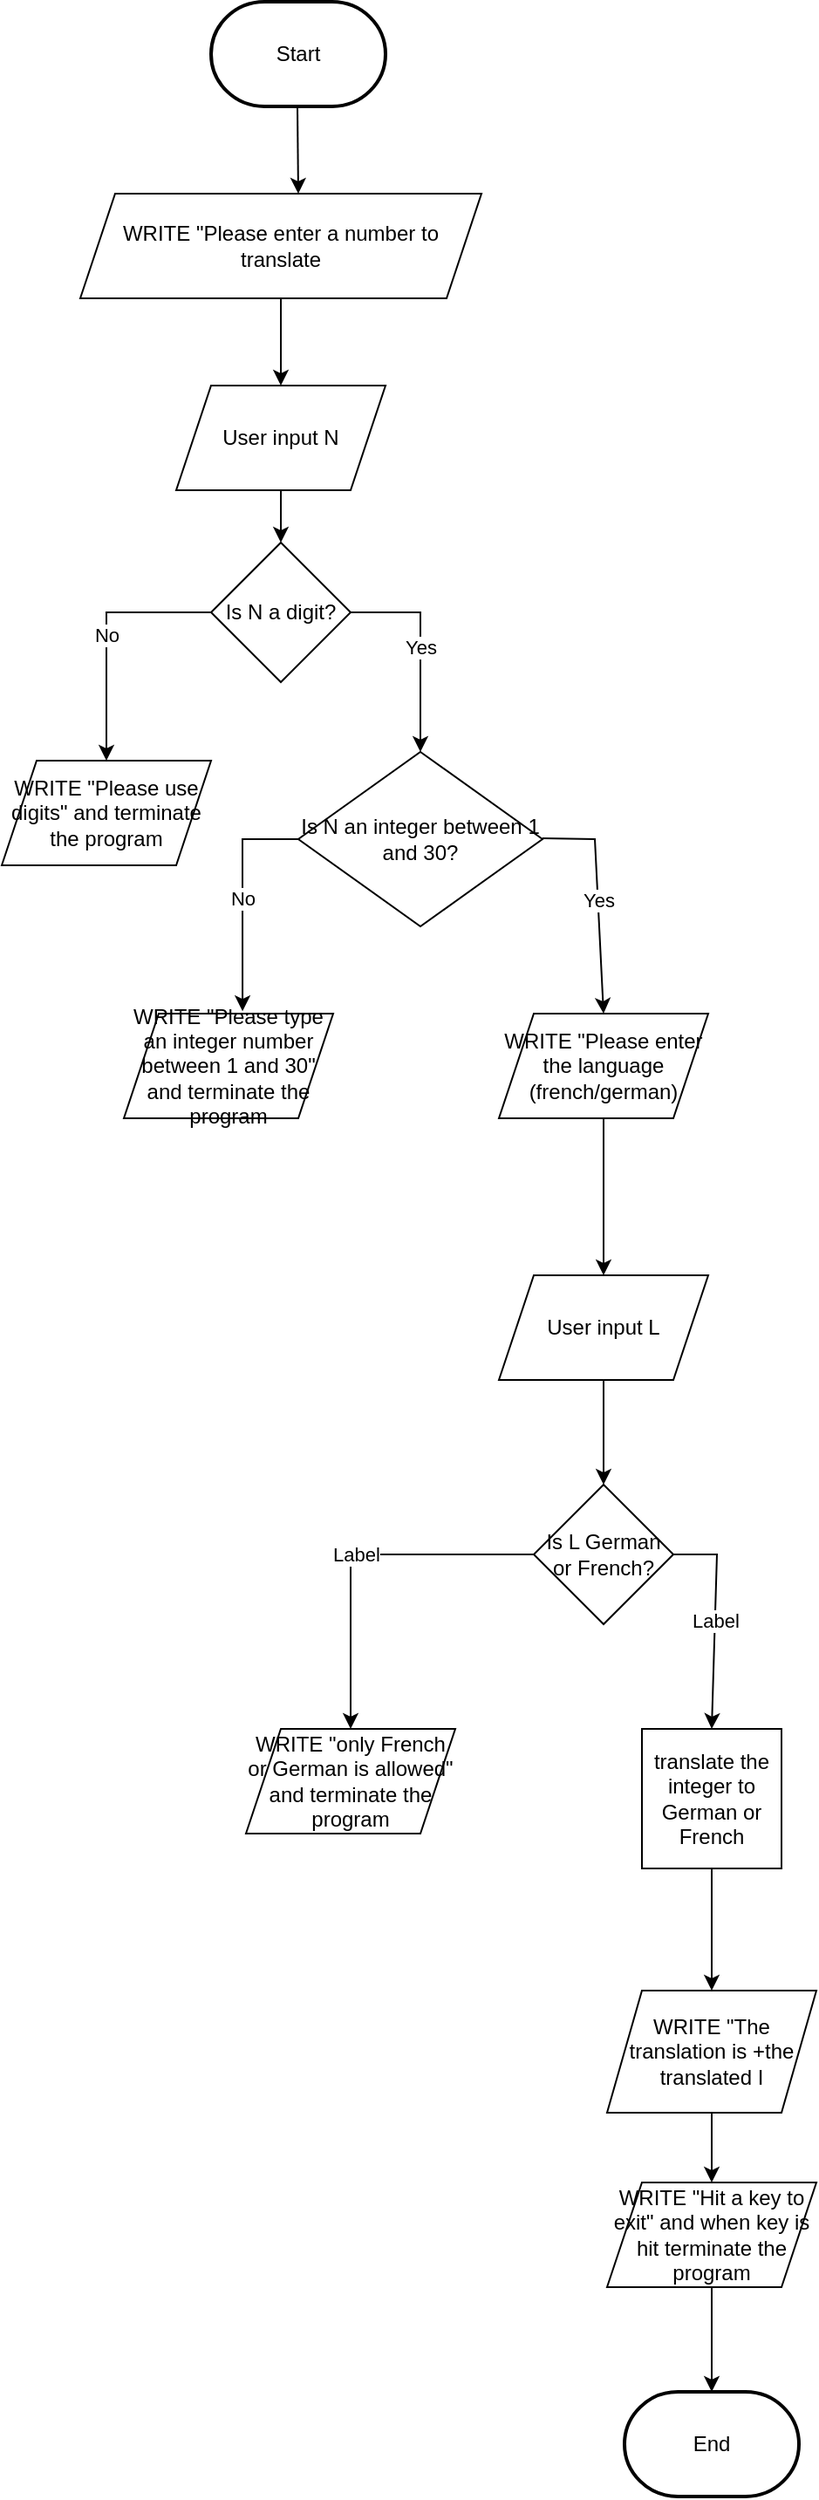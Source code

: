 <mxfile version="17.4.0" type="github">
  <diagram id="C5RBs43oDa-KdzZeNtuy" name="Page-1">
    <mxGraphModel dx="1038" dy="547" grid="1" gridSize="10" guides="1" tooltips="1" connect="1" arrows="1" fold="1" page="1" pageScale="1" pageWidth="827" pageHeight="1169" math="0" shadow="0">
      <root>
        <mxCell id="WIyWlLk6GJQsqaUBKTNV-0" />
        <mxCell id="WIyWlLk6GJQsqaUBKTNV-1" parent="WIyWlLk6GJQsqaUBKTNV-0" />
        <mxCell id="RvwR0fZso2CuBzvNc8VW-1" value="Start" style="strokeWidth=2;html=1;shape=mxgraph.flowchart.terminator;whiteSpace=wrap;" parent="WIyWlLk6GJQsqaUBKTNV-1" vertex="1">
          <mxGeometry x="500" y="90" width="100" height="60" as="geometry" />
        </mxCell>
        <mxCell id="RvwR0fZso2CuBzvNc8VW-2" value="" style="endArrow=classic;html=1;rounded=0;" parent="WIyWlLk6GJQsqaUBKTNV-1" edge="1">
          <mxGeometry width="50" height="50" relative="1" as="geometry">
            <mxPoint x="549.5" y="150" as="sourcePoint" />
            <mxPoint x="550" y="200" as="targetPoint" />
          </mxGeometry>
        </mxCell>
        <mxCell id="RvwR0fZso2CuBzvNc8VW-3" value="WRITE &quot;Please enter a number to translate" style="shape=parallelogram;perimeter=parallelogramPerimeter;whiteSpace=wrap;html=1;fixedSize=1;" parent="WIyWlLk6GJQsqaUBKTNV-1" vertex="1">
          <mxGeometry x="425" y="200" width="230" height="60" as="geometry" />
        </mxCell>
        <mxCell id="RvwR0fZso2CuBzvNc8VW-4" value="User input N" style="shape=parallelogram;perimeter=parallelogramPerimeter;whiteSpace=wrap;html=1;fixedSize=1;" parent="WIyWlLk6GJQsqaUBKTNV-1" vertex="1">
          <mxGeometry x="480" y="310" width="120" height="60" as="geometry" />
        </mxCell>
        <mxCell id="RvwR0fZso2CuBzvNc8VW-7" value="Is N a digit?" style="rhombus;whiteSpace=wrap;html=1;" parent="WIyWlLk6GJQsqaUBKTNV-1" vertex="1">
          <mxGeometry x="500" y="400" width="80" height="80" as="geometry" />
        </mxCell>
        <mxCell id="RvwR0fZso2CuBzvNc8VW-8" value="WRITE &quot;Please use digits&quot; and terminate the program" style="shape=parallelogram;perimeter=parallelogramPerimeter;whiteSpace=wrap;html=1;fixedSize=1;" parent="WIyWlLk6GJQsqaUBKTNV-1" vertex="1">
          <mxGeometry x="380" y="525" width="120" height="60" as="geometry" />
        </mxCell>
        <mxCell id="RvwR0fZso2CuBzvNc8VW-10" value="Is N an integer between 1 and 30?" style="rhombus;whiteSpace=wrap;html=1;" parent="WIyWlLk6GJQsqaUBKTNV-1" vertex="1">
          <mxGeometry x="550" y="520" width="140" height="100" as="geometry" />
        </mxCell>
        <mxCell id="RvwR0fZso2CuBzvNc8VW-11" value="WRITE &quot;Please type an integer number between 1 and 30&quot; and terminate the program" style="shape=parallelogram;perimeter=parallelogramPerimeter;whiteSpace=wrap;html=1;fixedSize=1;" parent="WIyWlLk6GJQsqaUBKTNV-1" vertex="1">
          <mxGeometry x="450" y="670" width="120" height="60" as="geometry" />
        </mxCell>
        <mxCell id="Ll0ruS6dw6VqlIJOuoJv-13" style="edgeStyle=orthogonalEdgeStyle;rounded=0;orthogonalLoop=1;jettySize=auto;html=1;exitX=0.5;exitY=1;exitDx=0;exitDy=0;entryX=0.5;entryY=0;entryDx=0;entryDy=0;" parent="WIyWlLk6GJQsqaUBKTNV-1" source="RvwR0fZso2CuBzvNc8VW-12" target="RvwR0fZso2CuBzvNc8VW-13" edge="1">
          <mxGeometry relative="1" as="geometry">
            <mxPoint x="540" y="960" as="targetPoint" />
          </mxGeometry>
        </mxCell>
        <mxCell id="RvwR0fZso2CuBzvNc8VW-12" value="WRITE &quot;Please enter the language (french/german)" style="shape=parallelogram;perimeter=parallelogramPerimeter;whiteSpace=wrap;html=1;fixedSize=1;" parent="WIyWlLk6GJQsqaUBKTNV-1" vertex="1">
          <mxGeometry x="665" y="670" width="120" height="60" as="geometry" />
        </mxCell>
        <mxCell id="Ll0ruS6dw6VqlIJOuoJv-14" style="edgeStyle=orthogonalEdgeStyle;rounded=0;orthogonalLoop=1;jettySize=auto;html=1;entryX=0.5;entryY=0;entryDx=0;entryDy=0;" parent="WIyWlLk6GJQsqaUBKTNV-1" source="RvwR0fZso2CuBzvNc8VW-13" target="RvwR0fZso2CuBzvNc8VW-14" edge="1">
          <mxGeometry relative="1" as="geometry" />
        </mxCell>
        <mxCell id="RvwR0fZso2CuBzvNc8VW-13" value="User input L" style="shape=parallelogram;perimeter=parallelogramPerimeter;whiteSpace=wrap;html=1;fixedSize=1;" parent="WIyWlLk6GJQsqaUBKTNV-1" vertex="1">
          <mxGeometry x="665" y="820" width="120" height="60" as="geometry" />
        </mxCell>
        <mxCell id="RvwR0fZso2CuBzvNc8VW-14" value="Is L German or French?" style="rhombus;whiteSpace=wrap;html=1;" parent="WIyWlLk6GJQsqaUBKTNV-1" vertex="1">
          <mxGeometry x="685" y="940" width="80" height="80" as="geometry" />
        </mxCell>
        <mxCell id="RvwR0fZso2CuBzvNc8VW-15" value="WRITE &quot;only French or German is allowed&quot; and terminate the program" style="shape=parallelogram;perimeter=parallelogramPerimeter;whiteSpace=wrap;html=1;fixedSize=1;" parent="WIyWlLk6GJQsqaUBKTNV-1" vertex="1">
          <mxGeometry x="520" y="1080" width="120" height="60" as="geometry" />
        </mxCell>
        <mxCell id="Ll0ruS6dw6VqlIJOuoJv-19" style="edgeStyle=orthogonalEdgeStyle;rounded=0;orthogonalLoop=1;jettySize=auto;html=1;exitX=0.5;exitY=1;exitDx=0;exitDy=0;" parent="WIyWlLk6GJQsqaUBKTNV-1" source="RvwR0fZso2CuBzvNc8VW-16" target="RvwR0fZso2CuBzvNc8VW-17" edge="1">
          <mxGeometry relative="1" as="geometry" />
        </mxCell>
        <mxCell id="RvwR0fZso2CuBzvNc8VW-16" value="translate the integer to German or French" style="whiteSpace=wrap;html=1;aspect=fixed;" parent="WIyWlLk6GJQsqaUBKTNV-1" vertex="1">
          <mxGeometry x="747" y="1080" width="80" height="80" as="geometry" />
        </mxCell>
        <mxCell id="Ll0ruS6dw6VqlIJOuoJv-20" style="edgeStyle=orthogonalEdgeStyle;rounded=0;orthogonalLoop=1;jettySize=auto;html=1;" parent="WIyWlLk6GJQsqaUBKTNV-1" source="RvwR0fZso2CuBzvNc8VW-17" target="RvwR0fZso2CuBzvNc8VW-18" edge="1">
          <mxGeometry relative="1" as="geometry" />
        </mxCell>
        <mxCell id="RvwR0fZso2CuBzvNc8VW-17" value="WRITE &quot;The translation is +the translated I" style="shape=parallelogram;perimeter=parallelogramPerimeter;whiteSpace=wrap;html=1;fixedSize=1;" parent="WIyWlLk6GJQsqaUBKTNV-1" vertex="1">
          <mxGeometry x="727" y="1230" width="120" height="70" as="geometry" />
        </mxCell>
        <mxCell id="Ll0ruS6dw6VqlIJOuoJv-22" style="edgeStyle=orthogonalEdgeStyle;rounded=0;orthogonalLoop=1;jettySize=auto;html=1;exitX=0.5;exitY=1;exitDx=0;exitDy=0;entryX=0.5;entryY=0;entryDx=0;entryDy=0;entryPerimeter=0;" parent="WIyWlLk6GJQsqaUBKTNV-1" source="RvwR0fZso2CuBzvNc8VW-18" target="Ll0ruS6dw6VqlIJOuoJv-21" edge="1">
          <mxGeometry relative="1" as="geometry" />
        </mxCell>
        <mxCell id="RvwR0fZso2CuBzvNc8VW-18" value="WRITE &quot;Hit a key to exit&quot; and when key is hit terminate the program" style="shape=parallelogram;perimeter=parallelogramPerimeter;whiteSpace=wrap;html=1;fixedSize=1;" parent="WIyWlLk6GJQsqaUBKTNV-1" vertex="1">
          <mxGeometry x="727" y="1340" width="120" height="60" as="geometry" />
        </mxCell>
        <mxCell id="Ll0ruS6dw6VqlIJOuoJv-1" value="" style="endArrow=classic;html=1;rounded=0;exitX=0.5;exitY=1;exitDx=0;exitDy=0;" parent="WIyWlLk6GJQsqaUBKTNV-1" source="RvwR0fZso2CuBzvNc8VW-3" target="RvwR0fZso2CuBzvNc8VW-4" edge="1">
          <mxGeometry width="50" height="50" relative="1" as="geometry">
            <mxPoint x="390" y="330" as="sourcePoint" />
            <mxPoint x="390" y="390" as="targetPoint" />
          </mxGeometry>
        </mxCell>
        <mxCell id="Ll0ruS6dw6VqlIJOuoJv-2" value="" style="endArrow=classic;html=1;rounded=0;exitX=0.5;exitY=1;exitDx=0;exitDy=0;" parent="WIyWlLk6GJQsqaUBKTNV-1" source="RvwR0fZso2CuBzvNc8VW-4" target="RvwR0fZso2CuBzvNc8VW-7" edge="1">
          <mxGeometry width="50" height="50" relative="1" as="geometry">
            <mxPoint x="390" y="500" as="sourcePoint" />
            <mxPoint x="440" y="450" as="targetPoint" />
          </mxGeometry>
        </mxCell>
        <mxCell id="Ll0ruS6dw6VqlIJOuoJv-3" value="" style="endArrow=classic;html=1;rounded=0;entryX=0.5;entryY=0;entryDx=0;entryDy=0;exitX=0;exitY=0.5;exitDx=0;exitDy=0;" parent="WIyWlLk6GJQsqaUBKTNV-1" source="RvwR0fZso2CuBzvNc8VW-7" target="RvwR0fZso2CuBzvNc8VW-8" edge="1">
          <mxGeometry relative="1" as="geometry">
            <mxPoint x="360" y="470" as="sourcePoint" />
            <mxPoint x="460" y="470" as="targetPoint" />
            <Array as="points">
              <mxPoint x="440" y="440" />
            </Array>
          </mxGeometry>
        </mxCell>
        <mxCell id="Ll0ruS6dw6VqlIJOuoJv-4" value="No" style="edgeLabel;resizable=0;html=1;align=center;verticalAlign=middle;" parent="Ll0ruS6dw6VqlIJOuoJv-3" connectable="0" vertex="1">
          <mxGeometry relative="1" as="geometry" />
        </mxCell>
        <mxCell id="Ll0ruS6dw6VqlIJOuoJv-5" value="" style="endArrow=classic;html=1;rounded=0;entryX=0.5;entryY=0;entryDx=0;entryDy=0;exitX=1;exitY=0.5;exitDx=0;exitDy=0;" parent="WIyWlLk6GJQsqaUBKTNV-1" source="RvwR0fZso2CuBzvNc8VW-7" target="RvwR0fZso2CuBzvNc8VW-10" edge="1">
          <mxGeometry relative="1" as="geometry">
            <mxPoint x="360" y="570" as="sourcePoint" />
            <mxPoint x="460" y="570" as="targetPoint" />
            <Array as="points">
              <mxPoint x="620" y="440" />
            </Array>
          </mxGeometry>
        </mxCell>
        <mxCell id="Ll0ruS6dw6VqlIJOuoJv-6" value="Yes" style="edgeLabel;resizable=0;html=1;align=center;verticalAlign=middle;" parent="Ll0ruS6dw6VqlIJOuoJv-5" connectable="0" vertex="1">
          <mxGeometry relative="1" as="geometry" />
        </mxCell>
        <mxCell id="Ll0ruS6dw6VqlIJOuoJv-8" value="" style="endArrow=classic;html=1;rounded=0;entryX=0.567;entryY=-0.023;entryDx=0;entryDy=0;entryPerimeter=0;exitX=0;exitY=0.5;exitDx=0;exitDy=0;" parent="WIyWlLk6GJQsqaUBKTNV-1" source="RvwR0fZso2CuBzvNc8VW-10" target="RvwR0fZso2CuBzvNc8VW-11" edge="1">
          <mxGeometry relative="1" as="geometry">
            <mxPoint x="360" y="650" as="sourcePoint" />
            <mxPoint x="460" y="650" as="targetPoint" />
            <Array as="points">
              <mxPoint x="518" y="570" />
            </Array>
          </mxGeometry>
        </mxCell>
        <mxCell id="Ll0ruS6dw6VqlIJOuoJv-9" value="No" style="edgeLabel;resizable=0;html=1;align=center;verticalAlign=middle;" parent="Ll0ruS6dw6VqlIJOuoJv-8" connectable="0" vertex="1">
          <mxGeometry relative="1" as="geometry" />
        </mxCell>
        <mxCell id="Ll0ruS6dw6VqlIJOuoJv-10" value="" style="endArrow=classic;html=1;rounded=0;entryX=0.5;entryY=0;entryDx=0;entryDy=0;" parent="WIyWlLk6GJQsqaUBKTNV-1" target="RvwR0fZso2CuBzvNc8VW-12" edge="1">
          <mxGeometry relative="1" as="geometry">
            <mxPoint x="690" y="569.5" as="sourcePoint" />
            <mxPoint x="790" y="569.5" as="targetPoint" />
            <Array as="points">
              <mxPoint x="720" y="570" />
            </Array>
          </mxGeometry>
        </mxCell>
        <mxCell id="Ll0ruS6dw6VqlIJOuoJv-11" value="Yes" style="edgeLabel;resizable=0;html=1;align=center;verticalAlign=middle;" parent="Ll0ruS6dw6VqlIJOuoJv-10" connectable="0" vertex="1">
          <mxGeometry relative="1" as="geometry" />
        </mxCell>
        <mxCell id="Ll0ruS6dw6VqlIJOuoJv-15" value="" style="endArrow=classic;html=1;rounded=0;entryX=0.5;entryY=0;entryDx=0;entryDy=0;exitX=0;exitY=0.5;exitDx=0;exitDy=0;" parent="WIyWlLk6GJQsqaUBKTNV-1" source="RvwR0fZso2CuBzvNc8VW-14" target="RvwR0fZso2CuBzvNc8VW-15" edge="1">
          <mxGeometry relative="1" as="geometry">
            <mxPoint x="680" y="980" as="sourcePoint" />
            <mxPoint x="460" y="1150" as="targetPoint" />
            <Array as="points">
              <mxPoint x="580" y="980" />
            </Array>
          </mxGeometry>
        </mxCell>
        <mxCell id="Ll0ruS6dw6VqlIJOuoJv-16" value="Label" style="edgeLabel;resizable=0;html=1;align=center;verticalAlign=middle;" parent="Ll0ruS6dw6VqlIJOuoJv-15" connectable="0" vertex="1">
          <mxGeometry relative="1" as="geometry" />
        </mxCell>
        <mxCell id="Ll0ruS6dw6VqlIJOuoJv-17" value="" style="endArrow=classic;html=1;rounded=0;entryX=0.5;entryY=0;entryDx=0;entryDy=0;exitX=1;exitY=0.5;exitDx=0;exitDy=0;" parent="WIyWlLk6GJQsqaUBKTNV-1" source="RvwR0fZso2CuBzvNc8VW-14" target="RvwR0fZso2CuBzvNc8VW-16" edge="1">
          <mxGeometry relative="1" as="geometry">
            <mxPoint x="770" y="1040" as="sourcePoint" />
            <mxPoint x="460" y="1150" as="targetPoint" />
            <Array as="points">
              <mxPoint x="790" y="980" />
            </Array>
          </mxGeometry>
        </mxCell>
        <mxCell id="Ll0ruS6dw6VqlIJOuoJv-18" value="Label" style="edgeLabel;resizable=0;html=1;align=center;verticalAlign=middle;" parent="Ll0ruS6dw6VqlIJOuoJv-17" connectable="0" vertex="1">
          <mxGeometry relative="1" as="geometry" />
        </mxCell>
        <mxCell id="Ll0ruS6dw6VqlIJOuoJv-21" value="End" style="strokeWidth=2;html=1;shape=mxgraph.flowchart.terminator;whiteSpace=wrap;" parent="WIyWlLk6GJQsqaUBKTNV-1" vertex="1">
          <mxGeometry x="737" y="1460" width="100" height="60" as="geometry" />
        </mxCell>
      </root>
    </mxGraphModel>
  </diagram>
</mxfile>
